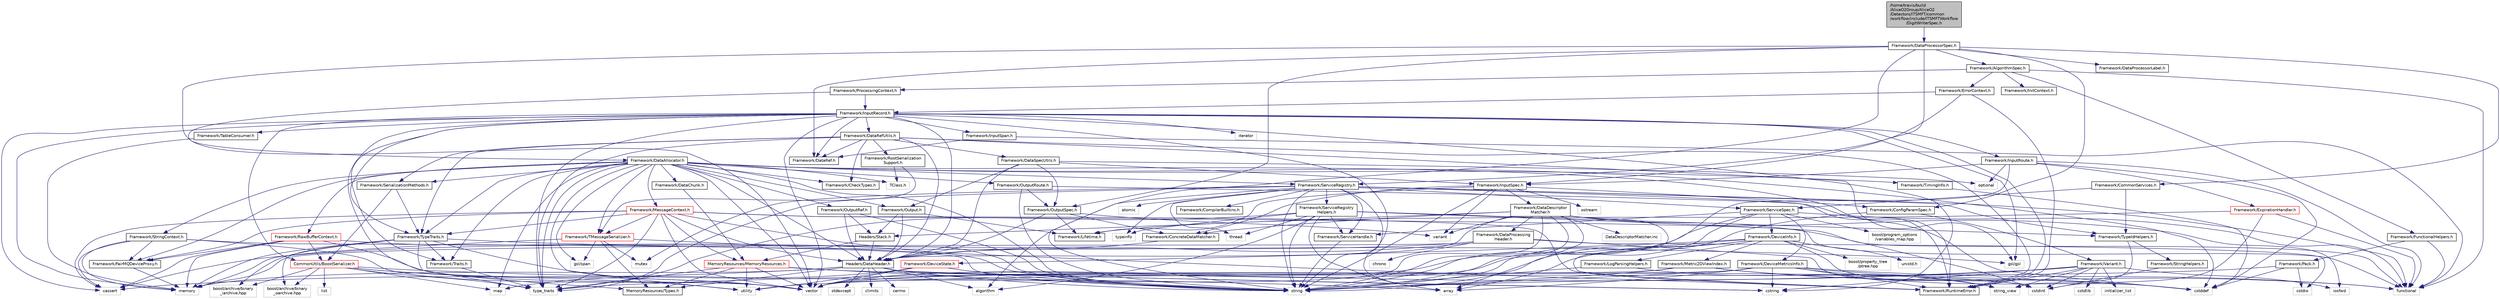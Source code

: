 digraph "/home/travis/build/AliceO2Group/AliceO2/Detectors/ITSMFT/common/workflow/include/ITSMFTWorkflow/DigitWriterSpec.h"
{
 // INTERACTIVE_SVG=YES
  bgcolor="transparent";
  edge [fontname="Helvetica",fontsize="10",labelfontname="Helvetica",labelfontsize="10"];
  node [fontname="Helvetica",fontsize="10",shape=record];
  Node0 [label="/home/travis/build\l/AliceO2Group/AliceO2\l/Detectors/ITSMFT/common\l/workflow/include/ITSMFTWorkflow\l/DigitWriterSpec.h",height=0.2,width=0.4,color="black", fillcolor="grey75", style="filled", fontcolor="black"];
  Node0 -> Node1 [color="midnightblue",fontsize="10",style="solid",fontname="Helvetica"];
  Node1 [label="Framework/DataProcessorSpec.h",height=0.2,width=0.4,color="black",URL="$d0/df4/DataProcessorSpec_8h.html"];
  Node1 -> Node2 [color="midnightblue",fontsize="10",style="solid",fontname="Helvetica"];
  Node2 [label="Framework/AlgorithmSpec.h",height=0.2,width=0.4,color="black",URL="$d0/d14/AlgorithmSpec_8h.html"];
  Node2 -> Node3 [color="midnightblue",fontsize="10",style="solid",fontname="Helvetica"];
  Node3 [label="Framework/ProcessingContext.h",height=0.2,width=0.4,color="black",URL="$de/d6a/ProcessingContext_8h.html"];
  Node3 -> Node4 [color="midnightblue",fontsize="10",style="solid",fontname="Helvetica"];
  Node4 [label="Framework/InputRecord.h",height=0.2,width=0.4,color="black",URL="$d6/d5c/InputRecord_8h.html"];
  Node4 -> Node5 [color="midnightblue",fontsize="10",style="solid",fontname="Helvetica"];
  Node5 [label="Framework/DataRef.h",height=0.2,width=0.4,color="black",URL="$d5/dfb/DataRef_8h.html"];
  Node4 -> Node6 [color="midnightblue",fontsize="10",style="solid",fontname="Helvetica"];
  Node6 [label="Framework/DataRefUtils.h",height=0.2,width=0.4,color="black",URL="$d5/db8/DataRefUtils_8h.html"];
  Node6 -> Node5 [color="midnightblue",fontsize="10",style="solid",fontname="Helvetica"];
  Node6 -> Node7 [color="midnightblue",fontsize="10",style="solid",fontname="Helvetica"];
  Node7 [label="Framework/RootSerialization\lSupport.h",height=0.2,width=0.4,color="black",URL="$db/dff/RootSerializationSupport_8h.html"];
  Node7 -> Node8 [color="midnightblue",fontsize="10",style="solid",fontname="Helvetica"];
  Node8 [label="Framework/TMessageSerializer.h",height=0.2,width=0.4,color="red",URL="$d8/d3c/TMessageSerializer_8h.html"];
  Node8 -> Node10 [color="midnightblue",fontsize="10",style="solid",fontname="Helvetica"];
  Node10 [label="Framework/RuntimeError.h",height=0.2,width=0.4,color="black",URL="$d1/d76/RuntimeError_8h.html"];
  Node8 -> Node16 [color="midnightblue",fontsize="10",style="solid",fontname="Helvetica"];
  Node16 [label="gsl/span",height=0.2,width=0.4,color="grey75"];
  Node8 -> Node17 [color="midnightblue",fontsize="10",style="solid",fontname="Helvetica"];
  Node17 [label="memory",height=0.2,width=0.4,color="grey75"];
  Node8 -> Node18 [color="midnightblue",fontsize="10",style="solid",fontname="Helvetica"];
  Node18 [label="mutex",height=0.2,width=0.4,color="grey75"];
  Node8 -> Node19 [color="midnightblue",fontsize="10",style="solid",fontname="Helvetica"];
  Node19 [label="MemoryResources/Types.h",height=0.2,width=0.4,color="black",URL="$d7/df8/Types_8h.html"];
  Node7 -> Node20 [color="midnightblue",fontsize="10",style="solid",fontname="Helvetica"];
  Node20 [label="TClass.h",height=0.2,width=0.4,color="grey75"];
  Node6 -> Node21 [color="midnightblue",fontsize="10",style="solid",fontname="Helvetica"];
  Node21 [label="Framework/SerializationMethods.h",height=0.2,width=0.4,color="black",URL="$d1/d53/SerializationMethods_8h.html",tooltip="Type wrappers for enfording a specific serialization method. "];
  Node21 -> Node22 [color="midnightblue",fontsize="10",style="solid",fontname="Helvetica"];
  Node22 [label="Framework/TypeTraits.h",height=0.2,width=0.4,color="black",URL="$d0/d95/TypeTraits_8h.html"];
  Node22 -> Node23 [color="midnightblue",fontsize="10",style="solid",fontname="Helvetica"];
  Node23 [label="type_traits",height=0.2,width=0.4,color="grey75"];
  Node22 -> Node24 [color="midnightblue",fontsize="10",style="solid",fontname="Helvetica"];
  Node24 [label="vector",height=0.2,width=0.4,color="grey75"];
  Node22 -> Node17 [color="midnightblue",fontsize="10",style="solid",fontname="Helvetica"];
  Node22 -> Node25 [color="midnightblue",fontsize="10",style="solid",fontname="Helvetica"];
  Node25 [label="Framework/Traits.h",height=0.2,width=0.4,color="black",URL="$db/d31/Traits_8h.html"];
  Node25 -> Node23 [color="midnightblue",fontsize="10",style="solid",fontname="Helvetica"];
  Node22 -> Node26 [color="midnightblue",fontsize="10",style="solid",fontname="Helvetica"];
  Node26 [label="boost/archive/binary\l_iarchive.hpp",height=0.2,width=0.4,color="grey75"];
  Node22 -> Node27 [color="midnightblue",fontsize="10",style="solid",fontname="Helvetica"];
  Node27 [label="boost/archive/binary\l_oarchive.hpp",height=0.2,width=0.4,color="grey75"];
  Node22 -> Node28 [color="midnightblue",fontsize="10",style="solid",fontname="Helvetica"];
  Node28 [label="gsl/gsl",height=0.2,width=0.4,color="grey75"];
  Node21 -> Node29 [color="midnightblue",fontsize="10",style="solid",fontname="Helvetica"];
  Node29 [label="CommonUtils/BoostSerializer.h",height=0.2,width=0.4,color="red",URL="$d7/d91/BoostSerializer_8h.html",tooltip="Templatised boost serializer/deserializer for containers and base types. "];
  Node29 -> Node30 [color="midnightblue",fontsize="10",style="solid",fontname="Helvetica"];
  Node30 [label="utility",height=0.2,width=0.4,color="grey75"];
  Node29 -> Node23 [color="midnightblue",fontsize="10",style="solid",fontname="Helvetica"];
  Node29 -> Node31 [color="midnightblue",fontsize="10",style="solid",fontname="Helvetica"];
  Node31 [label="array",height=0.2,width=0.4,color="grey75"];
  Node29 -> Node24 [color="midnightblue",fontsize="10",style="solid",fontname="Helvetica"];
  Node29 -> Node32 [color="midnightblue",fontsize="10",style="solid",fontname="Helvetica"];
  Node32 [label="list",height=0.2,width=0.4,color="grey75"];
  Node29 -> Node33 [color="midnightblue",fontsize="10",style="solid",fontname="Helvetica"];
  Node33 [label="map",height=0.2,width=0.4,color="grey75"];
  Node29 -> Node26 [color="midnightblue",fontsize="10",style="solid",fontname="Helvetica"];
  Node29 -> Node27 [color="midnightblue",fontsize="10",style="solid",fontname="Helvetica"];
  Node6 -> Node43 [color="midnightblue",fontsize="10",style="solid",fontname="Helvetica"];
  Node43 [label="Framework/DataSpecUtils.h",height=0.2,width=0.4,color="black",URL="$d6/d68/DataSpecUtils_8h.html"];
  Node43 -> Node44 [color="midnightblue",fontsize="10",style="solid",fontname="Helvetica"];
  Node44 [label="Framework/OutputSpec.h",height=0.2,width=0.4,color="black",URL="$db/d2d/OutputSpec_8h.html"];
  Node44 -> Node45 [color="midnightblue",fontsize="10",style="solid",fontname="Helvetica"];
  Node45 [label="Headers/DataHeader.h",height=0.2,width=0.4,color="black",URL="$dc/dcd/DataHeader_8h.html"];
  Node45 -> Node46 [color="midnightblue",fontsize="10",style="solid",fontname="Helvetica"];
  Node46 [label="cstdint",height=0.2,width=0.4,color="grey75"];
  Node45 -> Node17 [color="midnightblue",fontsize="10",style="solid",fontname="Helvetica"];
  Node45 -> Node47 [color="midnightblue",fontsize="10",style="solid",fontname="Helvetica"];
  Node47 [label="cassert",height=0.2,width=0.4,color="grey75"];
  Node45 -> Node48 [color="midnightblue",fontsize="10",style="solid",fontname="Helvetica"];
  Node48 [label="cstring",height=0.2,width=0.4,color="grey75"];
  Node45 -> Node49 [color="midnightblue",fontsize="10",style="solid",fontname="Helvetica"];
  Node49 [label="algorithm",height=0.2,width=0.4,color="grey75"];
  Node45 -> Node50 [color="midnightblue",fontsize="10",style="solid",fontname="Helvetica"];
  Node50 [label="stdexcept",height=0.2,width=0.4,color="grey75"];
  Node45 -> Node51 [color="midnightblue",fontsize="10",style="solid",fontname="Helvetica"];
  Node51 [label="string",height=0.2,width=0.4,color="grey75"];
  Node45 -> Node52 [color="midnightblue",fontsize="10",style="solid",fontname="Helvetica"];
  Node52 [label="climits",height=0.2,width=0.4,color="grey75"];
  Node45 -> Node19 [color="midnightblue",fontsize="10",style="solid",fontname="Helvetica"];
  Node45 -> Node53 [color="midnightblue",fontsize="10",style="solid",fontname="Helvetica"];
  Node53 [label="cerrno",height=0.2,width=0.4,color="grey75"];
  Node44 -> Node54 [color="midnightblue",fontsize="10",style="solid",fontname="Helvetica"];
  Node54 [label="Framework/Lifetime.h",height=0.2,width=0.4,color="black",URL="$dc/dca/Lifetime_8h.html"];
  Node44 -> Node55 [color="midnightblue",fontsize="10",style="solid",fontname="Helvetica"];
  Node55 [label="Framework/ConcreteDataMatcher.h",height=0.2,width=0.4,color="black",URL="$d0/d1b/ConcreteDataMatcher_8h.html"];
  Node55 -> Node45 [color="midnightblue",fontsize="10",style="solid",fontname="Helvetica"];
  Node44 -> Node56 [color="midnightblue",fontsize="10",style="solid",fontname="Helvetica"];
  Node56 [label="variant",height=0.2,width=0.4,color="grey75"];
  Node43 -> Node57 [color="midnightblue",fontsize="10",style="solid",fontname="Helvetica"];
  Node57 [label="Framework/InputSpec.h",height=0.2,width=0.4,color="black",URL="$d5/d3f/InputSpec_8h.html"];
  Node57 -> Node54 [color="midnightblue",fontsize="10",style="solid",fontname="Helvetica"];
  Node57 -> Node55 [color="midnightblue",fontsize="10",style="solid",fontname="Helvetica"];
  Node57 -> Node58 [color="midnightblue",fontsize="10",style="solid",fontname="Helvetica"];
  Node58 [label="Framework/DataDescriptor\lMatcher.h",height=0.2,width=0.4,color="black",URL="$d3/da3/DataDescriptorMatcher_8h.html"];
  Node58 -> Node55 [color="midnightblue",fontsize="10",style="solid",fontname="Helvetica"];
  Node58 -> Node59 [color="midnightblue",fontsize="10",style="solid",fontname="Helvetica"];
  Node59 [label="Framework/DataProcessing\lHeader.h",height=0.2,width=0.4,color="black",URL="$d6/dc9/DataProcessingHeader_8h.html"];
  Node59 -> Node45 [color="midnightblue",fontsize="10",style="solid",fontname="Helvetica"];
  Node59 -> Node46 [color="midnightblue",fontsize="10",style="solid",fontname="Helvetica"];
  Node59 -> Node60 [color="midnightblue",fontsize="10",style="solid",fontname="Helvetica"];
  Node60 [label="cstdio",height=0.2,width=0.4,color="grey75"];
  Node59 -> Node17 [color="midnightblue",fontsize="10",style="solid",fontname="Helvetica"];
  Node59 -> Node47 [color="midnightblue",fontsize="10",style="solid",fontname="Helvetica"];
  Node59 -> Node61 [color="midnightblue",fontsize="10",style="solid",fontname="Helvetica"];
  Node61 [label="chrono",height=0.2,width=0.4,color="grey75"];
  Node58 -> Node10 [color="midnightblue",fontsize="10",style="solid",fontname="Helvetica"];
  Node58 -> Node45 [color="midnightblue",fontsize="10",style="solid",fontname="Helvetica"];
  Node58 -> Node62 [color="midnightblue",fontsize="10",style="solid",fontname="Helvetica"];
  Node62 [label="Headers/Stack.h",height=0.2,width=0.4,color="black",URL="$d4/d00/Headers_2include_2Headers_2Stack_8h.html"];
  Node62 -> Node63 [color="midnightblue",fontsize="10",style="solid",fontname="Helvetica"];
  Node63 [label="MemoryResources/MemoryResources.h",height=0.2,width=0.4,color="red",URL="$dc/d03/MemoryResources_8h.html"];
  Node63 -> Node48 [color="midnightblue",fontsize="10",style="solid",fontname="Helvetica"];
  Node63 -> Node51 [color="midnightblue",fontsize="10",style="solid",fontname="Helvetica"];
  Node63 -> Node23 [color="midnightblue",fontsize="10",style="solid",fontname="Helvetica"];
  Node63 -> Node30 [color="midnightblue",fontsize="10",style="solid",fontname="Helvetica"];
  Node63 -> Node24 [color="midnightblue",fontsize="10",style="solid",fontname="Helvetica"];
  Node63 -> Node19 [color="midnightblue",fontsize="10",style="solid",fontname="Helvetica"];
  Node62 -> Node45 [color="midnightblue",fontsize="10",style="solid",fontname="Helvetica"];
  Node58 -> Node31 [color="midnightblue",fontsize="10",style="solid",fontname="Helvetica"];
  Node58 -> Node46 [color="midnightblue",fontsize="10",style="solid",fontname="Helvetica"];
  Node58 -> Node73 [color="midnightblue",fontsize="10",style="solid",fontname="Helvetica"];
  Node73 [label="iosfwd",height=0.2,width=0.4,color="grey75"];
  Node58 -> Node51 [color="midnightblue",fontsize="10",style="solid",fontname="Helvetica"];
  Node58 -> Node56 [color="midnightblue",fontsize="10",style="solid",fontname="Helvetica"];
  Node58 -> Node24 [color="midnightblue",fontsize="10",style="solid",fontname="Helvetica"];
  Node58 -> Node74 [color="midnightblue",fontsize="10",style="solid",fontname="Helvetica"];
  Node74 [label="DataDescriptorMatcher.inc",height=0.2,width=0.4,color="grey75"];
  Node57 -> Node75 [color="midnightblue",fontsize="10",style="solid",fontname="Helvetica"];
  Node75 [label="Framework/ConfigParamSpec.h",height=0.2,width=0.4,color="black",URL="$d0/d1c/ConfigParamSpec_8h.html"];
  Node75 -> Node76 [color="midnightblue",fontsize="10",style="solid",fontname="Helvetica"];
  Node76 [label="Framework/Variant.h",height=0.2,width=0.4,color="black",URL="$de/d56/Variant_8h.html"];
  Node76 -> Node10 [color="midnightblue",fontsize="10",style="solid",fontname="Helvetica"];
  Node76 -> Node23 [color="midnightblue",fontsize="10",style="solid",fontname="Helvetica"];
  Node76 -> Node48 [color="midnightblue",fontsize="10",style="solid",fontname="Helvetica"];
  Node76 -> Node46 [color="midnightblue",fontsize="10",style="solid",fontname="Helvetica"];
  Node76 -> Node77 [color="midnightblue",fontsize="10",style="solid",fontname="Helvetica"];
  Node77 [label="cstdlib",height=0.2,width=0.4,color="grey75"];
  Node76 -> Node73 [color="midnightblue",fontsize="10",style="solid",fontname="Helvetica"];
  Node76 -> Node78 [color="midnightblue",fontsize="10",style="solid",fontname="Helvetica"];
  Node78 [label="initializer_list",height=0.2,width=0.4,color="grey75"];
  Node76 -> Node79 [color="midnightblue",fontsize="10",style="solid",fontname="Helvetica"];
  Node79 [label="string_view",height=0.2,width=0.4,color="grey75"];
  Node76 -> Node51 [color="midnightblue",fontsize="10",style="solid",fontname="Helvetica"];
  Node75 -> Node51 [color="midnightblue",fontsize="10",style="solid",fontname="Helvetica"];
  Node57 -> Node51 [color="midnightblue",fontsize="10",style="solid",fontname="Helvetica"];
  Node57 -> Node80 [color="midnightblue",fontsize="10",style="solid",fontname="Helvetica"];
  Node80 [label="ostream",height=0.2,width=0.4,color="grey75"];
  Node57 -> Node56 [color="midnightblue",fontsize="10",style="solid",fontname="Helvetica"];
  Node43 -> Node45 [color="midnightblue",fontsize="10",style="solid",fontname="Helvetica"];
  Node43 -> Node81 [color="midnightblue",fontsize="10",style="solid",fontname="Helvetica"];
  Node81 [label="Framework/Output.h",height=0.2,width=0.4,color="black",URL="$d3/ddf/Output_8h.html"];
  Node81 -> Node45 [color="midnightblue",fontsize="10",style="solid",fontname="Helvetica"];
  Node81 -> Node54 [color="midnightblue",fontsize="10",style="solid",fontname="Helvetica"];
  Node81 -> Node62 [color="midnightblue",fontsize="10",style="solid",fontname="Helvetica"];
  Node43 -> Node82 [color="midnightblue",fontsize="10",style="solid",fontname="Helvetica"];
  Node82 [label="optional",height=0.2,width=0.4,color="grey75"];
  Node6 -> Node22 [color="midnightblue",fontsize="10",style="solid",fontname="Helvetica"];
  Node6 -> Node45 [color="midnightblue",fontsize="10",style="solid",fontname="Helvetica"];
  Node6 -> Node83 [color="midnightblue",fontsize="10",style="solid",fontname="Helvetica"];
  Node83 [label="Framework/CheckTypes.h",height=0.2,width=0.4,color="black",URL="$d1/d00/CheckTypes_8h.html"];
  Node6 -> Node10 [color="midnightblue",fontsize="10",style="solid",fontname="Helvetica"];
  Node6 -> Node28 [color="midnightblue",fontsize="10",style="solid",fontname="Helvetica"];
  Node6 -> Node23 [color="midnightblue",fontsize="10",style="solid",fontname="Helvetica"];
  Node4 -> Node84 [color="midnightblue",fontsize="10",style="solid",fontname="Helvetica"];
  Node84 [label="Framework/InputRoute.h",height=0.2,width=0.4,color="black",URL="$d5/d19/InputRoute_8h.html"];
  Node84 -> Node85 [color="midnightblue",fontsize="10",style="solid",fontname="Helvetica"];
  Node85 [label="Framework/ExpirationHandler.h",height=0.2,width=0.4,color="red",URL="$d2/dd9/ExpirationHandler_8h.html"];
  Node85 -> Node54 [color="midnightblue",fontsize="10",style="solid",fontname="Helvetica"];
  Node85 -> Node46 [color="midnightblue",fontsize="10",style="solid",fontname="Helvetica"];
  Node85 -> Node87 [color="midnightblue",fontsize="10",style="solid",fontname="Helvetica"];
  Node87 [label="functional",height=0.2,width=0.4,color="grey75"];
  Node84 -> Node57 [color="midnightblue",fontsize="10",style="solid",fontname="Helvetica"];
  Node84 -> Node88 [color="midnightblue",fontsize="10",style="solid",fontname="Helvetica"];
  Node88 [label="cstddef",height=0.2,width=0.4,color="grey75"];
  Node84 -> Node51 [color="midnightblue",fontsize="10",style="solid",fontname="Helvetica"];
  Node84 -> Node87 [color="midnightblue",fontsize="10",style="solid",fontname="Helvetica"];
  Node84 -> Node82 [color="midnightblue",fontsize="10",style="solid",fontname="Helvetica"];
  Node4 -> Node22 [color="midnightblue",fontsize="10",style="solid",fontname="Helvetica"];
  Node4 -> Node89 [color="midnightblue",fontsize="10",style="solid",fontname="Helvetica"];
  Node89 [label="Framework/InputSpan.h",height=0.2,width=0.4,color="black",URL="$da/d0f/InputSpan_8h.html"];
  Node89 -> Node5 [color="midnightblue",fontsize="10",style="solid",fontname="Helvetica"];
  Node89 -> Node87 [color="midnightblue",fontsize="10",style="solid",fontname="Helvetica"];
  Node4 -> Node90 [color="midnightblue",fontsize="10",style="solid",fontname="Helvetica"];
  Node90 [label="Framework/TableConsumer.h",height=0.2,width=0.4,color="black",URL="$dc/d03/TableConsumer_8h.html"];
  Node90 -> Node17 [color="midnightblue",fontsize="10",style="solid",fontname="Helvetica"];
  Node4 -> Node25 [color="midnightblue",fontsize="10",style="solid",fontname="Helvetica"];
  Node4 -> Node10 [color="midnightblue",fontsize="10",style="solid",fontname="Helvetica"];
  Node4 -> Node19 [color="midnightblue",fontsize="10",style="solid",fontname="Helvetica"];
  Node4 -> Node45 [color="midnightblue",fontsize="10",style="solid",fontname="Helvetica"];
  Node4 -> Node29 [color="midnightblue",fontsize="10",style="solid",fontname="Helvetica"];
  Node4 -> Node28 [color="midnightblue",fontsize="10",style="solid",fontname="Helvetica"];
  Node4 -> Node91 [color="midnightblue",fontsize="10",style="solid",fontname="Helvetica"];
  Node91 [label="iterator",height=0.2,width=0.4,color="grey75"];
  Node4 -> Node51 [color="midnightblue",fontsize="10",style="solid",fontname="Helvetica"];
  Node4 -> Node24 [color="midnightblue",fontsize="10",style="solid",fontname="Helvetica"];
  Node4 -> Node48 [color="midnightblue",fontsize="10",style="solid",fontname="Helvetica"];
  Node4 -> Node47 [color="midnightblue",fontsize="10",style="solid",fontname="Helvetica"];
  Node4 -> Node17 [color="midnightblue",fontsize="10",style="solid",fontname="Helvetica"];
  Node4 -> Node23 [color="midnightblue",fontsize="10",style="solid",fontname="Helvetica"];
  Node3 -> Node92 [color="midnightblue",fontsize="10",style="solid",fontname="Helvetica"];
  Node92 [label="Framework/DataAllocator.h",height=0.2,width=0.4,color="black",URL="$d1/d28/DataAllocator_8h.html"];
  Node92 -> Node93 [color="midnightblue",fontsize="10",style="solid",fontname="Helvetica"];
  Node93 [label="Framework/MessageContext.h",height=0.2,width=0.4,color="red",URL="$dc/dc4/MessageContext_8h.html"];
  Node93 -> Node96 [color="midnightblue",fontsize="10",style="solid",fontname="Helvetica"];
  Node96 [label="Framework/FairMQDeviceProxy.h",height=0.2,width=0.4,color="black",URL="$d8/d71/FairMQDeviceProxy_8h.html"];
  Node96 -> Node17 [color="midnightblue",fontsize="10",style="solid",fontname="Helvetica"];
  Node93 -> Node10 [color="midnightblue",fontsize="10",style="solid",fontname="Helvetica"];
  Node93 -> Node8 [color="midnightblue",fontsize="10",style="solid",fontname="Helvetica"];
  Node93 -> Node22 [color="midnightblue",fontsize="10",style="solid",fontname="Helvetica"];
  Node93 -> Node45 [color="midnightblue",fontsize="10",style="solid",fontname="Helvetica"];
  Node93 -> Node63 [color="midnightblue",fontsize="10",style="solid",fontname="Helvetica"];
  Node93 -> Node47 [color="midnightblue",fontsize="10",style="solid",fontname="Helvetica"];
  Node93 -> Node87 [color="midnightblue",fontsize="10",style="solid",fontname="Helvetica"];
  Node93 -> Node51 [color="midnightblue",fontsize="10",style="solid",fontname="Helvetica"];
  Node93 -> Node23 [color="midnightblue",fontsize="10",style="solid",fontname="Helvetica"];
  Node93 -> Node24 [color="midnightblue",fontsize="10",style="solid",fontname="Helvetica"];
  Node92 -> Node98 [color="midnightblue",fontsize="10",style="solid",fontname="Helvetica"];
  Node98 [label="Framework/StringContext.h",height=0.2,width=0.4,color="black",URL="$dd/df6/StringContext_8h.html"];
  Node98 -> Node96 [color="midnightblue",fontsize="10",style="solid",fontname="Helvetica"];
  Node98 -> Node24 [color="midnightblue",fontsize="10",style="solid",fontname="Helvetica"];
  Node98 -> Node47 [color="midnightblue",fontsize="10",style="solid",fontname="Helvetica"];
  Node98 -> Node51 [color="midnightblue",fontsize="10",style="solid",fontname="Helvetica"];
  Node98 -> Node17 [color="midnightblue",fontsize="10",style="solid",fontname="Helvetica"];
  Node92 -> Node99 [color="midnightblue",fontsize="10",style="solid",fontname="Helvetica"];
  Node99 [label="Framework/RawBufferContext.h",height=0.2,width=0.4,color="red",URL="$d8/d25/RawBufferContext_8h.html",tooltip=" "];
  Node99 -> Node96 [color="midnightblue",fontsize="10",style="solid",fontname="Helvetica"];
  Node99 -> Node29 [color="midnightblue",fontsize="10",style="solid",fontname="Helvetica"];
  Node99 -> Node24 [color="midnightblue",fontsize="10",style="solid",fontname="Helvetica"];
  Node99 -> Node47 [color="midnightblue",fontsize="10",style="solid",fontname="Helvetica"];
  Node99 -> Node51 [color="midnightblue",fontsize="10",style="solid",fontname="Helvetica"];
  Node99 -> Node17 [color="midnightblue",fontsize="10",style="solid",fontname="Helvetica"];
  Node92 -> Node81 [color="midnightblue",fontsize="10",style="solid",fontname="Helvetica"];
  Node92 -> Node101 [color="midnightblue",fontsize="10",style="solid",fontname="Helvetica"];
  Node101 [label="Framework/OutputRef.h",height=0.2,width=0.4,color="black",URL="$d6/d5a/OutputRef_8h.html"];
  Node101 -> Node45 [color="midnightblue",fontsize="10",style="solid",fontname="Helvetica"];
  Node101 -> Node62 [color="midnightblue",fontsize="10",style="solid",fontname="Helvetica"];
  Node101 -> Node51 [color="midnightblue",fontsize="10",style="solid",fontname="Helvetica"];
  Node92 -> Node102 [color="midnightblue",fontsize="10",style="solid",fontname="Helvetica"];
  Node102 [label="Framework/OutputRoute.h",height=0.2,width=0.4,color="black",URL="$d6/df4/OutputRoute_8h.html"];
  Node102 -> Node44 [color="midnightblue",fontsize="10",style="solid",fontname="Helvetica"];
  Node102 -> Node88 [color="midnightblue",fontsize="10",style="solid",fontname="Helvetica"];
  Node102 -> Node51 [color="midnightblue",fontsize="10",style="solid",fontname="Helvetica"];
  Node92 -> Node103 [color="midnightblue",fontsize="10",style="solid",fontname="Helvetica"];
  Node103 [label="Framework/DataChunk.h",height=0.2,width=0.4,color="black",URL="$d7/d31/DataChunk_8h.html"];
  Node103 -> Node63 [color="midnightblue",fontsize="10",style="solid",fontname="Helvetica"];
  Node92 -> Node96 [color="midnightblue",fontsize="10",style="solid",fontname="Helvetica"];
  Node92 -> Node104 [color="midnightblue",fontsize="10",style="solid",fontname="Helvetica"];
  Node104 [label="Framework/TimingInfo.h",height=0.2,width=0.4,color="black",URL="$da/d2b/TimingInfo_8h.html"];
  Node104 -> Node88 [color="midnightblue",fontsize="10",style="solid",fontname="Helvetica"];
  Node92 -> Node8 [color="midnightblue",fontsize="10",style="solid",fontname="Helvetica"];
  Node92 -> Node22 [color="midnightblue",fontsize="10",style="solid",fontname="Helvetica"];
  Node92 -> Node25 [color="midnightblue",fontsize="10",style="solid",fontname="Helvetica"];
  Node92 -> Node21 [color="midnightblue",fontsize="10",style="solid",fontname="Helvetica"];
  Node92 -> Node83 [color="midnightblue",fontsize="10",style="solid",fontname="Helvetica"];
  Node92 -> Node105 [color="midnightblue",fontsize="10",style="solid",fontname="Helvetica"];
  Node105 [label="Framework/ServiceRegistry.h",height=0.2,width=0.4,color="black",URL="$d8/d17/ServiceRegistry_8h.html"];
  Node105 -> Node106 [color="midnightblue",fontsize="10",style="solid",fontname="Helvetica"];
  Node106 [label="Framework/ServiceHandle.h",height=0.2,width=0.4,color="black",URL="$d3/d28/ServiceHandle_8h.html"];
  Node106 -> Node51 [color="midnightblue",fontsize="10",style="solid",fontname="Helvetica"];
  Node105 -> Node107 [color="midnightblue",fontsize="10",style="solid",fontname="Helvetica"];
  Node107 [label="Framework/ServiceSpec.h",height=0.2,width=0.4,color="black",URL="$d4/d61/ServiceSpec_8h.html"];
  Node107 -> Node106 [color="midnightblue",fontsize="10",style="solid",fontname="Helvetica"];
  Node107 -> Node108 [color="midnightblue",fontsize="10",style="solid",fontname="Helvetica"];
  Node108 [label="Framework/DeviceMetricsInfo.h",height=0.2,width=0.4,color="black",URL="$dc/df0/DeviceMetricsInfo_8h.html"];
  Node108 -> Node10 [color="midnightblue",fontsize="10",style="solid",fontname="Helvetica"];
  Node108 -> Node31 [color="midnightblue",fontsize="10",style="solid",fontname="Helvetica"];
  Node108 -> Node88 [color="midnightblue",fontsize="10",style="solid",fontname="Helvetica"];
  Node108 -> Node48 [color="midnightblue",fontsize="10",style="solid",fontname="Helvetica"];
  Node108 -> Node87 [color="midnightblue",fontsize="10",style="solid",fontname="Helvetica"];
  Node108 -> Node51 [color="midnightblue",fontsize="10",style="solid",fontname="Helvetica"];
  Node108 -> Node79 [color="midnightblue",fontsize="10",style="solid",fontname="Helvetica"];
  Node108 -> Node24 [color="midnightblue",fontsize="10",style="solid",fontname="Helvetica"];
  Node107 -> Node109 [color="midnightblue",fontsize="10",style="solid",fontname="Helvetica"];
  Node109 [label="Framework/DeviceInfo.h",height=0.2,width=0.4,color="black",URL="$d7/d58/DeviceInfo_8h.html"];
  Node109 -> Node110 [color="midnightblue",fontsize="10",style="solid",fontname="Helvetica"];
  Node110 [label="Framework/LogParsingHelpers.h",height=0.2,width=0.4,color="black",URL="$d8/d4a/LogParsingHelpers_8h.html"];
  Node110 -> Node51 [color="midnightblue",fontsize="10",style="solid",fontname="Helvetica"];
  Node110 -> Node79 [color="midnightblue",fontsize="10",style="solid",fontname="Helvetica"];
  Node109 -> Node111 [color="midnightblue",fontsize="10",style="solid",fontname="Helvetica"];
  Node111 [label="Framework/Metric2DViewIndex.h",height=0.2,width=0.4,color="black",URL="$d0/d2c/Metric2DViewIndex_8h.html"];
  Node111 -> Node87 [color="midnightblue",fontsize="10",style="solid",fontname="Helvetica"];
  Node111 -> Node88 [color="midnightblue",fontsize="10",style="solid",fontname="Helvetica"];
  Node111 -> Node51 [color="midnightblue",fontsize="10",style="solid",fontname="Helvetica"];
  Node111 -> Node24 [color="midnightblue",fontsize="10",style="solid",fontname="Helvetica"];
  Node109 -> Node112 [color="midnightblue",fontsize="10",style="solid",fontname="Helvetica"];
  Node112 [label="Framework/DeviceState.h",height=0.2,width=0.4,color="red",URL="$d9/de0/DeviceState_8h.html"];
  Node112 -> Node24 [color="midnightblue",fontsize="10",style="solid",fontname="Helvetica"];
  Node112 -> Node51 [color="midnightblue",fontsize="10",style="solid",fontname="Helvetica"];
  Node112 -> Node33 [color="midnightblue",fontsize="10",style="solid",fontname="Helvetica"];
  Node112 -> Node30 [color="midnightblue",fontsize="10",style="solid",fontname="Helvetica"];
  Node109 -> Node88 [color="midnightblue",fontsize="10",style="solid",fontname="Helvetica"];
  Node109 -> Node51 [color="midnightblue",fontsize="10",style="solid",fontname="Helvetica"];
  Node109 -> Node24 [color="midnightblue",fontsize="10",style="solid",fontname="Helvetica"];
  Node109 -> Node114 [color="midnightblue",fontsize="10",style="solid",fontname="Helvetica"];
  Node114 [label="unistd.h",height=0.2,width=0.4,color="grey75"];
  Node109 -> Node31 [color="midnightblue",fontsize="10",style="solid",fontname="Helvetica"];
  Node109 -> Node115 [color="midnightblue",fontsize="10",style="solid",fontname="Helvetica"];
  Node115 [label="boost/property_tree\l/ptree.hpp",height=0.2,width=0.4,color="grey75"];
  Node107 -> Node87 [color="midnightblue",fontsize="10",style="solid",fontname="Helvetica"];
  Node107 -> Node51 [color="midnightblue",fontsize="10",style="solid",fontname="Helvetica"];
  Node107 -> Node24 [color="midnightblue",fontsize="10",style="solid",fontname="Helvetica"];
  Node107 -> Node116 [color="midnightblue",fontsize="10",style="solid",fontname="Helvetica"];
  Node116 [label="boost/program_options\l/variables_map.hpp",height=0.2,width=0.4,color="grey75"];
  Node105 -> Node117 [color="midnightblue",fontsize="10",style="solid",fontname="Helvetica"];
  Node117 [label="Framework/ServiceRegistry\lHelpers.h",height=0.2,width=0.4,color="black",URL="$d0/d6d/ServiceRegistryHelpers_8h.html"];
  Node117 -> Node106 [color="midnightblue",fontsize="10",style="solid",fontname="Helvetica"];
  Node117 -> Node118 [color="midnightblue",fontsize="10",style="solid",fontname="Helvetica"];
  Node118 [label="Framework/TypeIdHelpers.h",height=0.2,width=0.4,color="black",URL="$d2/d9a/TypeIdHelpers_8h.html"];
  Node118 -> Node79 [color="midnightblue",fontsize="10",style="solid",fontname="Helvetica"];
  Node118 -> Node119 [color="midnightblue",fontsize="10",style="solid",fontname="Helvetica"];
  Node119 [label="Framework/StringHelpers.h",height=0.2,width=0.4,color="black",URL="$db/dff/StringHelpers_8h.html"];
  Node119 -> Node46 [color="midnightblue",fontsize="10",style="solid",fontname="Helvetica"];
  Node117 -> Node49 [color="midnightblue",fontsize="10",style="solid",fontname="Helvetica"];
  Node117 -> Node31 [color="midnightblue",fontsize="10",style="solid",fontname="Helvetica"];
  Node117 -> Node87 [color="midnightblue",fontsize="10",style="solid",fontname="Helvetica"];
  Node117 -> Node51 [color="midnightblue",fontsize="10",style="solid",fontname="Helvetica"];
  Node117 -> Node23 [color="midnightblue",fontsize="10",style="solid",fontname="Helvetica"];
  Node117 -> Node120 [color="midnightblue",fontsize="10",style="solid",fontname="Helvetica"];
  Node120 [label="typeinfo",height=0.2,width=0.4,color="grey75"];
  Node117 -> Node121 [color="midnightblue",fontsize="10",style="solid",fontname="Helvetica"];
  Node121 [label="thread",height=0.2,width=0.4,color="grey75"];
  Node105 -> Node122 [color="midnightblue",fontsize="10",style="solid",fontname="Helvetica"];
  Node122 [label="Framework/CompilerBuiltins.h",height=0.2,width=0.4,color="black",URL="$d9/de8/CompilerBuiltins_8h.html"];
  Node105 -> Node118 [color="midnightblue",fontsize="10",style="solid",fontname="Helvetica"];
  Node105 -> Node10 [color="midnightblue",fontsize="10",style="solid",fontname="Helvetica"];
  Node105 -> Node49 [color="midnightblue",fontsize="10",style="solid",fontname="Helvetica"];
  Node105 -> Node31 [color="midnightblue",fontsize="10",style="solid",fontname="Helvetica"];
  Node105 -> Node87 [color="midnightblue",fontsize="10",style="solid",fontname="Helvetica"];
  Node105 -> Node51 [color="midnightblue",fontsize="10",style="solid",fontname="Helvetica"];
  Node105 -> Node23 [color="midnightblue",fontsize="10",style="solid",fontname="Helvetica"];
  Node105 -> Node120 [color="midnightblue",fontsize="10",style="solid",fontname="Helvetica"];
  Node105 -> Node121 [color="midnightblue",fontsize="10",style="solid",fontname="Helvetica"];
  Node105 -> Node123 [color="midnightblue",fontsize="10",style="solid",fontname="Helvetica"];
  Node123 [label="atomic",height=0.2,width=0.4,color="grey75"];
  Node105 -> Node18 [color="midnightblue",fontsize="10",style="solid",fontname="Helvetica"];
  Node92 -> Node10 [color="midnightblue",fontsize="10",style="solid",fontname="Helvetica"];
  Node92 -> Node45 [color="midnightblue",fontsize="10",style="solid",fontname="Helvetica"];
  Node92 -> Node20 [color="midnightblue",fontsize="10",style="solid",fontname="Helvetica"];
  Node92 -> Node16 [color="midnightblue",fontsize="10",style="solid",fontname="Helvetica"];
  Node92 -> Node24 [color="midnightblue",fontsize="10",style="solid",fontname="Helvetica"];
  Node92 -> Node33 [color="midnightblue",fontsize="10",style="solid",fontname="Helvetica"];
  Node92 -> Node51 [color="midnightblue",fontsize="10",style="solid",fontname="Helvetica"];
  Node92 -> Node30 [color="midnightblue",fontsize="10",style="solid",fontname="Helvetica"];
  Node92 -> Node23 [color="midnightblue",fontsize="10",style="solid",fontname="Helvetica"];
  Node92 -> Node88 [color="midnightblue",fontsize="10",style="solid",fontname="Helvetica"];
  Node2 -> Node124 [color="midnightblue",fontsize="10",style="solid",fontname="Helvetica"];
  Node124 [label="Framework/ErrorContext.h",height=0.2,width=0.4,color="black",URL="$d7/dad/ErrorContext_8h.html"];
  Node124 -> Node4 [color="midnightblue",fontsize="10",style="solid",fontname="Helvetica"];
  Node124 -> Node105 [color="midnightblue",fontsize="10",style="solid",fontname="Helvetica"];
  Node124 -> Node10 [color="midnightblue",fontsize="10",style="solid",fontname="Helvetica"];
  Node2 -> Node125 [color="midnightblue",fontsize="10",style="solid",fontname="Helvetica"];
  Node125 [label="Framework/InitContext.h",height=0.2,width=0.4,color="black",URL="$d4/d2b/InitContext_8h.html"];
  Node2 -> Node126 [color="midnightblue",fontsize="10",style="solid",fontname="Helvetica"];
  Node126 [label="Framework/FunctionalHelpers.h",height=0.2,width=0.4,color="black",URL="$de/d9b/FunctionalHelpers_8h.html"];
  Node126 -> Node127 [color="midnightblue",fontsize="10",style="solid",fontname="Helvetica"];
  Node127 [label="Framework/Pack.h",height=0.2,width=0.4,color="black",URL="$dd/dce/Pack_8h.html"];
  Node127 -> Node88 [color="midnightblue",fontsize="10",style="solid",fontname="Helvetica"];
  Node127 -> Node30 [color="midnightblue",fontsize="10",style="solid",fontname="Helvetica"];
  Node127 -> Node60 [color="midnightblue",fontsize="10",style="solid",fontname="Helvetica"];
  Node126 -> Node87 [color="midnightblue",fontsize="10",style="solid",fontname="Helvetica"];
  Node2 -> Node87 [color="midnightblue",fontsize="10",style="solid",fontname="Helvetica"];
  Node1 -> Node75 [color="midnightblue",fontsize="10",style="solid",fontname="Helvetica"];
  Node1 -> Node128 [color="midnightblue",fontsize="10",style="solid",fontname="Helvetica"];
  Node128 [label="Framework/DataProcessorLabel.h",height=0.2,width=0.4,color="black",URL="$d1/df2/DataProcessorLabel_8h.html"];
  Node1 -> Node5 [color="midnightblue",fontsize="10",style="solid",fontname="Helvetica"];
  Node1 -> Node57 [color="midnightblue",fontsize="10",style="solid",fontname="Helvetica"];
  Node1 -> Node44 [color="midnightblue",fontsize="10",style="solid",fontname="Helvetica"];
  Node1 -> Node129 [color="midnightblue",fontsize="10",style="solid",fontname="Helvetica"];
  Node129 [label="Framework/CommonServices.h",height=0.2,width=0.4,color="black",URL="$d8/d02/CommonServices_8h.html"];
  Node129 -> Node107 [color="midnightblue",fontsize="10",style="solid",fontname="Helvetica"];
  Node129 -> Node118 [color="midnightblue",fontsize="10",style="solid",fontname="Helvetica"];
  Node1 -> Node51 [color="midnightblue",fontsize="10",style="solid",fontname="Helvetica"];
  Node1 -> Node24 [color="midnightblue",fontsize="10",style="solid",fontname="Helvetica"];
}
